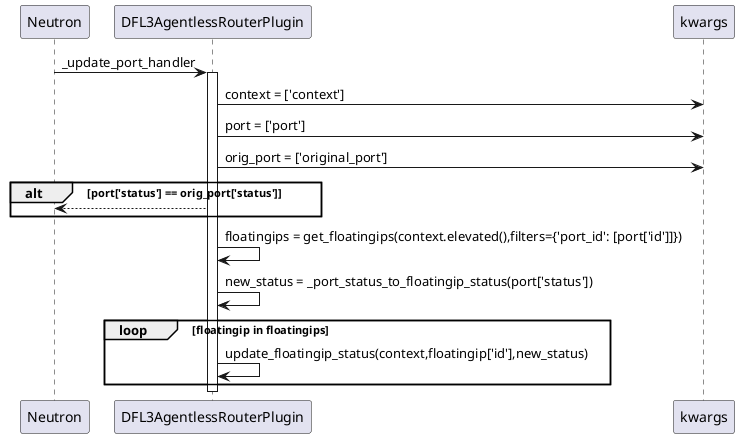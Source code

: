 @startuml on port update

Neutron->DFL3AgentlessRouterPlugin:_update_port_handler
activate DFL3AgentlessRouterPlugin
' Handle the event that a port changes status to ACTIVE or DOWN
DFL3AgentlessRouterPlugin->kwargs:context = ['context']
DFL3AgentlessRouterPlugin->kwargs:port = ['port']
DFL3AgentlessRouterPlugin->kwargs:orig_port = ['original_port']
alt port['status'] == orig_port['status']
    ' Change not relevant
    DFL3AgentlessRouterPlugin-->Neutron
end

DFL3AgentlessRouterPlugin->DFL3AgentlessRouterPlugin:floatingips = get_floatingips(context.elevated(),filters={'port_id': [port['id']]})
DFL3AgentlessRouterPlugin->DFL3AgentlessRouterPlugin:new_status = _port_status_to_floatingip_status(port['status'])

loop floatingip in floatingips
    DFL3AgentlessRouterPlugin->DFL3AgentlessRouterPlugin:update_floatingip_status(context,floatingip['id'],new_status)
end

deactivate
@enduml